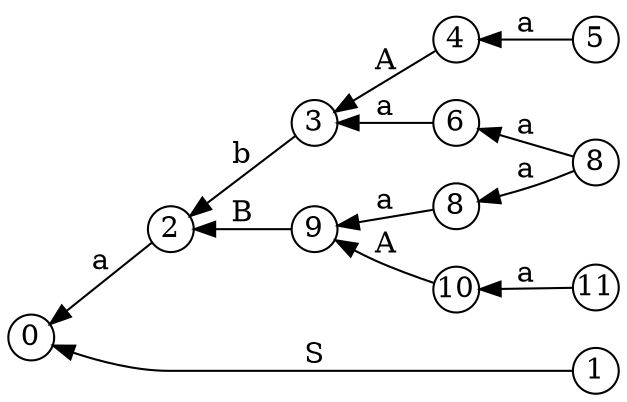 digraph GSS {
    rankdir=RL
    node [shape=circle fixedsize=true width=0.3]
    0
    2 
    2 -> 0 [label="a"]
    3
    3 -> 2 [label="b"]
    9
    9 -> 2 [label="B"]
    4
    6
    8
    10
    4 -> 3 [label="A"]
    6 -> 3 [label="a"]
    8 -> 9 [label="a"]
    10 -> 9 [label="A"]
    5
    12 [label="8"]
    11
    9
    5 -> 4 [label="a"]
    12 -> 6 [label="a"]
    12 -> 8 [label="a"]
    11 -> 10 [label="a"]
    1
    1 -> 0 [label="S"]
    {rank=same; 0}
    {rank=same; 2}
    {rank=same; 3 9}
    {rank=same; 4 6 8 10}
    {rank=same; 5 12 11 1}
}
